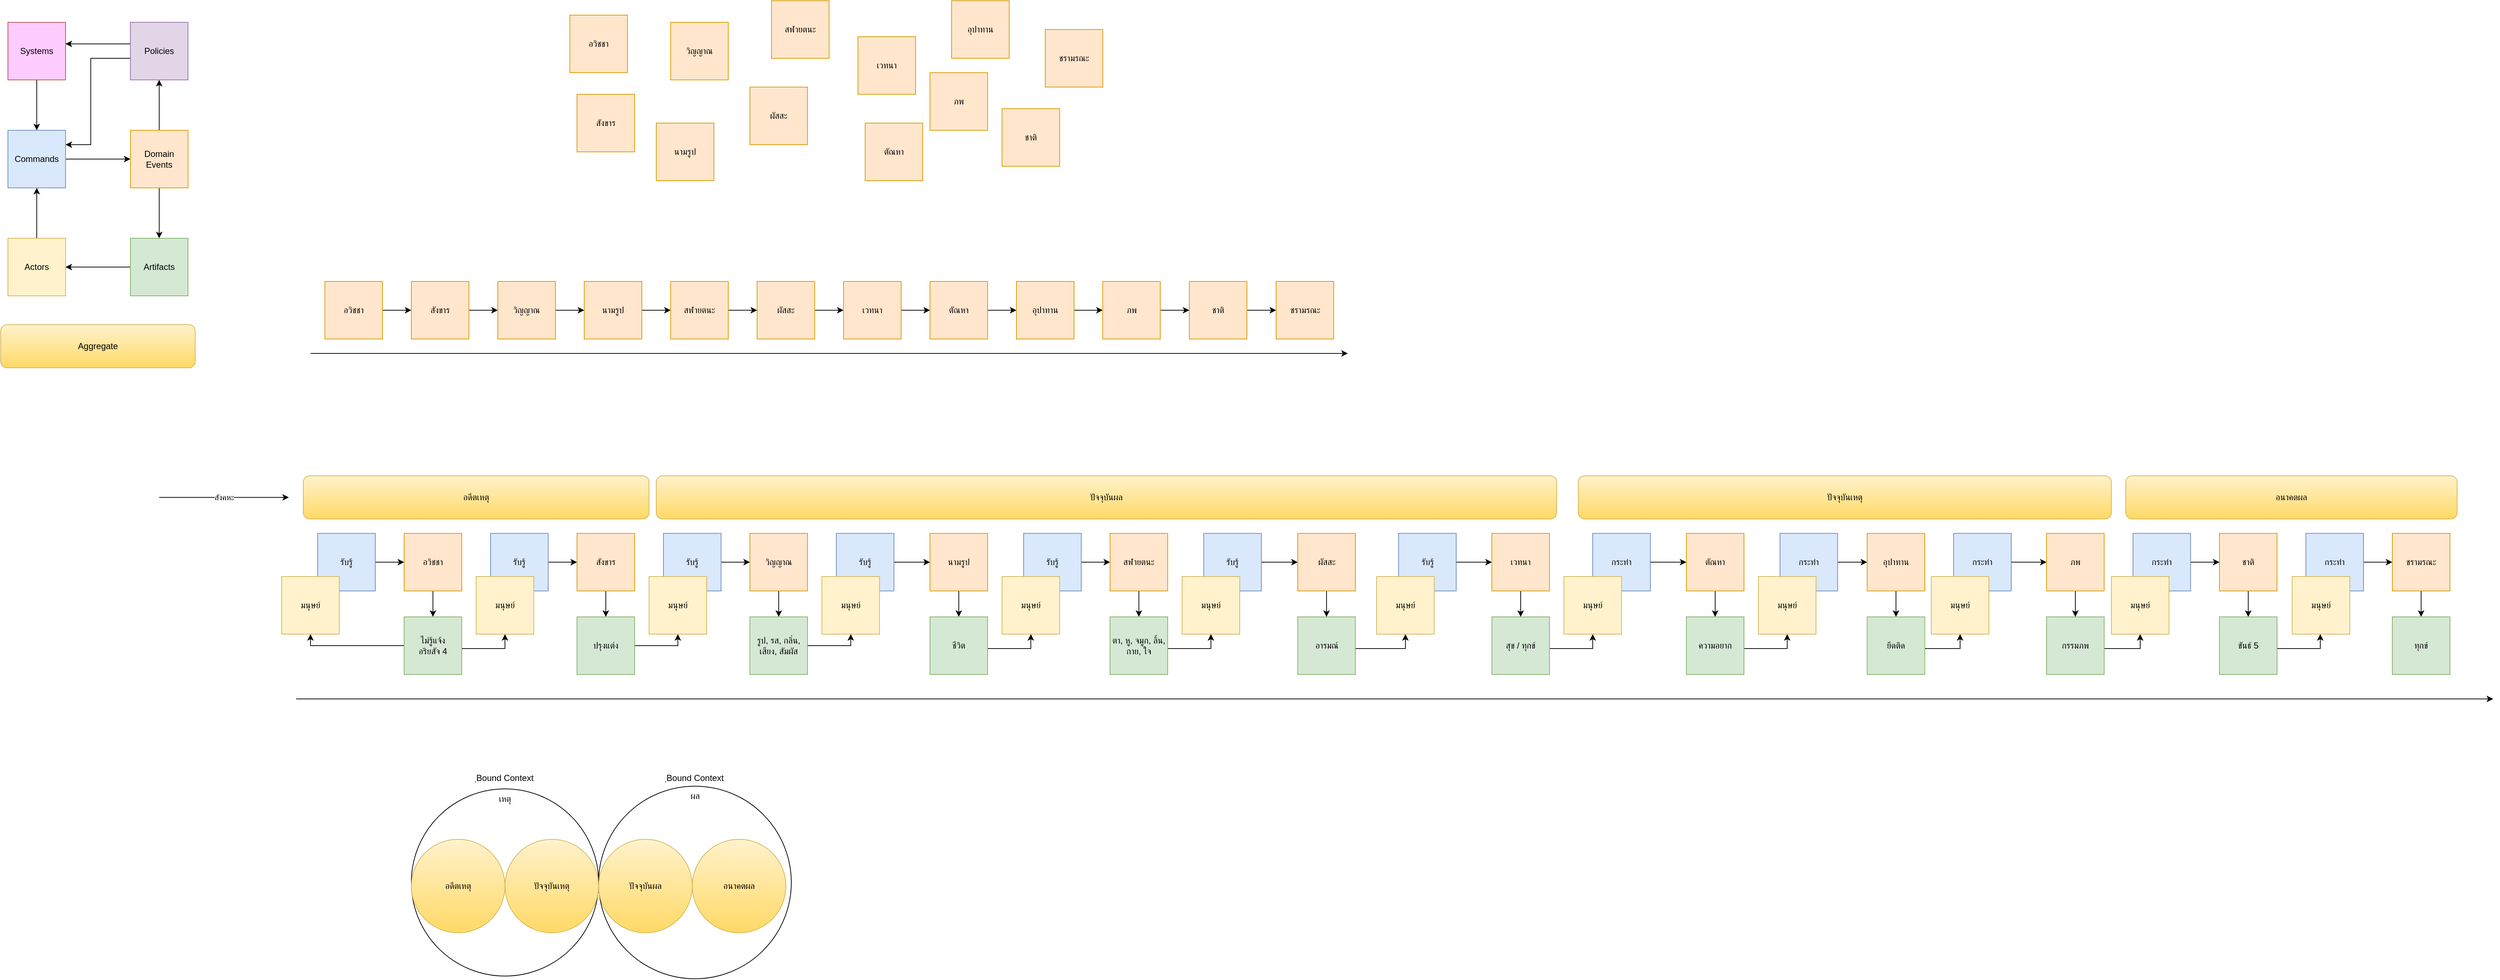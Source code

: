 <mxfile version="24.7.4">
  <diagram name="หน้า-1" id="Qw0tFIXeSHWyljzNwAIm">
    <mxGraphModel dx="2387" dy="2054" grid="1" gridSize="10" guides="1" tooltips="1" connect="1" arrows="1" fold="1" page="1" pageScale="1" pageWidth="827" pageHeight="1169" math="0" shadow="0">
      <root>
        <mxCell id="0" />
        <mxCell id="1" parent="0" />
        <mxCell id="zm-q0sMNVzzizTku4tt9-91" value="" style="edgeStyle=orthogonalEdgeStyle;rounded=0;orthogonalLoop=1;jettySize=auto;html=1;" parent="1" source="zm-q0sMNVzzizTku4tt9-1" target="zm-q0sMNVzzizTku4tt9-2" edge="1">
          <mxGeometry relative="1" as="geometry" />
        </mxCell>
        <mxCell id="zm-q0sMNVzzizTku4tt9-1" value="อวิชชา" style="whiteSpace=wrap;html=1;aspect=fixed;fillColor=#ffe6cc;strokeColor=#d79b00;" parent="1" vertex="1">
          <mxGeometry x="-330" y="-760" width="80" height="80" as="geometry" />
        </mxCell>
        <mxCell id="zm-q0sMNVzzizTku4tt9-92" value="" style="edgeStyle=orthogonalEdgeStyle;rounded=0;orthogonalLoop=1;jettySize=auto;html=1;" parent="1" source="zm-q0sMNVzzizTku4tt9-2" target="zm-q0sMNVzzizTku4tt9-3" edge="1">
          <mxGeometry relative="1" as="geometry" />
        </mxCell>
        <mxCell id="zm-q0sMNVzzizTku4tt9-2" value="สังขาร" style="whiteSpace=wrap;html=1;aspect=fixed;fillColor=#ffe6cc;strokeColor=#d79b00;" parent="1" vertex="1">
          <mxGeometry x="-210" y="-760" width="80" height="80" as="geometry" />
        </mxCell>
        <mxCell id="zm-q0sMNVzzizTku4tt9-93" value="" style="edgeStyle=orthogonalEdgeStyle;rounded=0;orthogonalLoop=1;jettySize=auto;html=1;" parent="1" source="zm-q0sMNVzzizTku4tt9-3" target="zm-q0sMNVzzizTku4tt9-4" edge="1">
          <mxGeometry relative="1" as="geometry" />
        </mxCell>
        <mxCell id="zm-q0sMNVzzizTku4tt9-3" value="วิญญาณ" style="whiteSpace=wrap;html=1;aspect=fixed;fillColor=#ffe6cc;strokeColor=#d79b00;" parent="1" vertex="1">
          <mxGeometry x="-90" y="-760" width="80" height="80" as="geometry" />
        </mxCell>
        <mxCell id="zm-q0sMNVzzizTku4tt9-94" value="" style="edgeStyle=orthogonalEdgeStyle;rounded=0;orthogonalLoop=1;jettySize=auto;html=1;" parent="1" source="zm-q0sMNVzzizTku4tt9-4" target="zm-q0sMNVzzizTku4tt9-5" edge="1">
          <mxGeometry relative="1" as="geometry" />
        </mxCell>
        <mxCell id="zm-q0sMNVzzizTku4tt9-4" value="นามรูป" style="whiteSpace=wrap;html=1;aspect=fixed;fillColor=#ffe6cc;strokeColor=#d79b00;" parent="1" vertex="1">
          <mxGeometry x="30" y="-760" width="80" height="80" as="geometry" />
        </mxCell>
        <mxCell id="zm-q0sMNVzzizTku4tt9-95" value="" style="edgeStyle=orthogonalEdgeStyle;rounded=0;orthogonalLoop=1;jettySize=auto;html=1;" parent="1" source="zm-q0sMNVzzizTku4tt9-5" target="zm-q0sMNVzzizTku4tt9-6" edge="1">
          <mxGeometry relative="1" as="geometry" />
        </mxCell>
        <mxCell id="zm-q0sMNVzzizTku4tt9-5" value="สฬายตนะ" style="whiteSpace=wrap;html=1;aspect=fixed;fillColor=#ffe6cc;strokeColor=#d79b00;" parent="1" vertex="1">
          <mxGeometry x="150" y="-760" width="80" height="80" as="geometry" />
        </mxCell>
        <mxCell id="zm-q0sMNVzzizTku4tt9-96" value="" style="edgeStyle=orthogonalEdgeStyle;rounded=0;orthogonalLoop=1;jettySize=auto;html=1;" parent="1" source="zm-q0sMNVzzizTku4tt9-6" target="zm-q0sMNVzzizTku4tt9-7" edge="1">
          <mxGeometry relative="1" as="geometry" />
        </mxCell>
        <mxCell id="zm-q0sMNVzzizTku4tt9-6" value="ผัสสะ" style="whiteSpace=wrap;html=1;aspect=fixed;fillColor=#ffe6cc;strokeColor=#d79b00;" parent="1" vertex="1">
          <mxGeometry x="270" y="-760" width="80" height="80" as="geometry" />
        </mxCell>
        <mxCell id="zm-q0sMNVzzizTku4tt9-97" value="" style="edgeStyle=orthogonalEdgeStyle;rounded=0;orthogonalLoop=1;jettySize=auto;html=1;" parent="1" source="zm-q0sMNVzzizTku4tt9-7" target="zm-q0sMNVzzizTku4tt9-8" edge="1">
          <mxGeometry relative="1" as="geometry" />
        </mxCell>
        <mxCell id="zm-q0sMNVzzizTku4tt9-7" value="เวทนา" style="whiteSpace=wrap;html=1;aspect=fixed;fillColor=#ffe6cc;strokeColor=#d79b00;" parent="1" vertex="1">
          <mxGeometry x="390" y="-760" width="80" height="80" as="geometry" />
        </mxCell>
        <mxCell id="zm-q0sMNVzzizTku4tt9-98" value="" style="edgeStyle=orthogonalEdgeStyle;rounded=0;orthogonalLoop=1;jettySize=auto;html=1;" parent="1" source="zm-q0sMNVzzizTku4tt9-8" target="zm-q0sMNVzzizTku4tt9-9" edge="1">
          <mxGeometry relative="1" as="geometry" />
        </mxCell>
        <mxCell id="zm-q0sMNVzzizTku4tt9-8" value="ตัณหา" style="whiteSpace=wrap;html=1;aspect=fixed;fillColor=#ffe6cc;strokeColor=#d79b00;" parent="1" vertex="1">
          <mxGeometry x="510" y="-760" width="80" height="80" as="geometry" />
        </mxCell>
        <mxCell id="zm-q0sMNVzzizTku4tt9-99" value="" style="edgeStyle=orthogonalEdgeStyle;rounded=0;orthogonalLoop=1;jettySize=auto;html=1;" parent="1" source="zm-q0sMNVzzizTku4tt9-9" target="zm-q0sMNVzzizTku4tt9-10" edge="1">
          <mxGeometry relative="1" as="geometry" />
        </mxCell>
        <mxCell id="zm-q0sMNVzzizTku4tt9-9" value="อุปาทาน" style="whiteSpace=wrap;html=1;aspect=fixed;fillColor=#ffe6cc;strokeColor=#d79b00;" parent="1" vertex="1">
          <mxGeometry x="630" y="-760" width="80" height="80" as="geometry" />
        </mxCell>
        <mxCell id="zm-q0sMNVzzizTku4tt9-100" value="" style="edgeStyle=orthogonalEdgeStyle;rounded=0;orthogonalLoop=1;jettySize=auto;html=1;" parent="1" source="zm-q0sMNVzzizTku4tt9-10" target="zm-q0sMNVzzizTku4tt9-11" edge="1">
          <mxGeometry relative="1" as="geometry" />
        </mxCell>
        <mxCell id="zm-q0sMNVzzizTku4tt9-10" value="ภพ" style="whiteSpace=wrap;html=1;aspect=fixed;fillColor=#ffe6cc;strokeColor=#d79b00;" parent="1" vertex="1">
          <mxGeometry x="749.75" y="-760" width="80" height="80" as="geometry" />
        </mxCell>
        <mxCell id="zm-q0sMNVzzizTku4tt9-101" value="" style="edgeStyle=orthogonalEdgeStyle;rounded=0;orthogonalLoop=1;jettySize=auto;html=1;" parent="1" source="zm-q0sMNVzzizTku4tt9-11" target="zm-q0sMNVzzizTku4tt9-12" edge="1">
          <mxGeometry relative="1" as="geometry" />
        </mxCell>
        <mxCell id="zm-q0sMNVzzizTku4tt9-11" value="ชาติ" style="whiteSpace=wrap;html=1;aspect=fixed;fillColor=#ffe6cc;strokeColor=#d79b00;" parent="1" vertex="1">
          <mxGeometry x="870" y="-760" width="80" height="80" as="geometry" />
        </mxCell>
        <mxCell id="zm-q0sMNVzzizTku4tt9-12" value="ชรามรณะ" style="whiteSpace=wrap;html=1;aspect=fixed;fillColor=#ffe6cc;strokeColor=#d79b00;" parent="1" vertex="1">
          <mxGeometry x="990.5" y="-760" width="80" height="80" as="geometry" />
        </mxCell>
        <mxCell id="zm-q0sMNVzzizTku4tt9-14" value="" style="endArrow=classic;html=1;rounded=0;" parent="1" edge="1">
          <mxGeometry width="50" height="50" relative="1" as="geometry">
            <mxPoint x="-350" y="-660" as="sourcePoint" />
            <mxPoint x="1090" y="-660" as="targetPoint" />
          </mxGeometry>
        </mxCell>
        <mxCell id="zm-q0sMNVzzizTku4tt9-136" value="" style="edgeStyle=orthogonalEdgeStyle;rounded=0;orthogonalLoop=1;jettySize=auto;html=1;" parent="1" source="zm-q0sMNVzzizTku4tt9-15" target="zm-q0sMNVzzizTku4tt9-30" edge="1">
          <mxGeometry relative="1" as="geometry" />
        </mxCell>
        <mxCell id="zm-q0sMNVzzizTku4tt9-15" value="รับรู้" style="whiteSpace=wrap;html=1;aspect=fixed;fillColor=#dae8fc;strokeColor=#6c8ebf;" parent="1" vertex="1">
          <mxGeometry x="-340" y="-410" width="80" height="80" as="geometry" />
        </mxCell>
        <mxCell id="zm-q0sMNVzzizTku4tt9-18" value="มนุษย์" style="whiteSpace=wrap;html=1;aspect=fixed;fillColor=#fff2cc;strokeColor=#d6b656;" parent="1" vertex="1">
          <mxGeometry x="-390" y="-350" width="80" height="80" as="geometry" />
        </mxCell>
        <mxCell id="zm-q0sMNVzzizTku4tt9-114" style="edgeStyle=orthogonalEdgeStyle;rounded=0;orthogonalLoop=1;jettySize=auto;html=1;" parent="1" source="zm-q0sMNVzzizTku4tt9-21" target="zm-q0sMNVzzizTku4tt9-22" edge="1">
          <mxGeometry relative="1" as="geometry">
            <Array as="points">
              <mxPoint x="-730" y="-860" />
              <mxPoint x="-730" y="-860" />
            </Array>
          </mxGeometry>
        </mxCell>
        <mxCell id="zm-q0sMNVzzizTku4tt9-21" value="Actors" style="whiteSpace=wrap;html=1;aspect=fixed;fillColor=#fff2cc;strokeColor=#d6b656;" parent="1" vertex="1">
          <mxGeometry x="-770" y="-820" width="80" height="80" as="geometry" />
        </mxCell>
        <mxCell id="zm-q0sMNVzzizTku4tt9-115" value="" style="edgeStyle=orthogonalEdgeStyle;rounded=0;orthogonalLoop=1;jettySize=auto;html=1;" parent="1" source="zm-q0sMNVzzizTku4tt9-22" target="zm-q0sMNVzzizTku4tt9-23" edge="1">
          <mxGeometry relative="1" as="geometry" />
        </mxCell>
        <mxCell id="zm-q0sMNVzzizTku4tt9-22" value="Commands" style="whiteSpace=wrap;html=1;aspect=fixed;fillColor=#dae8fc;strokeColor=#6c8ebf;" parent="1" vertex="1">
          <mxGeometry x="-770" y="-970" width="80" height="80" as="geometry" />
        </mxCell>
        <mxCell id="zm-q0sMNVzzizTku4tt9-116" value="" style="edgeStyle=orthogonalEdgeStyle;rounded=0;orthogonalLoop=1;jettySize=auto;html=1;" parent="1" source="zm-q0sMNVzzizTku4tt9-23" target="zm-q0sMNVzzizTku4tt9-24" edge="1">
          <mxGeometry relative="1" as="geometry" />
        </mxCell>
        <mxCell id="zm-q0sMNVzzizTku4tt9-118" value="" style="edgeStyle=orthogonalEdgeStyle;rounded=0;orthogonalLoop=1;jettySize=auto;html=1;" parent="1" source="zm-q0sMNVzzizTku4tt9-23" target="zm-q0sMNVzzizTku4tt9-27" edge="1">
          <mxGeometry relative="1" as="geometry" />
        </mxCell>
        <mxCell id="zm-q0sMNVzzizTku4tt9-23" value="Domain Events" style="whiteSpace=wrap;html=1;aspect=fixed;fillColor=#ffe6cc;strokeColor=#d79b00;" parent="1" vertex="1">
          <mxGeometry x="-600" y="-970" width="80" height="80" as="geometry" />
        </mxCell>
        <mxCell id="zm-q0sMNVzzizTku4tt9-117" value="" style="edgeStyle=orthogonalEdgeStyle;rounded=0;orthogonalLoop=1;jettySize=auto;html=1;" parent="1" source="zm-q0sMNVzzizTku4tt9-24" target="zm-q0sMNVzzizTku4tt9-21" edge="1">
          <mxGeometry relative="1" as="geometry" />
        </mxCell>
        <mxCell id="zm-q0sMNVzzizTku4tt9-24" value="Artifacts" style="whiteSpace=wrap;html=1;aspect=fixed;fillColor=#d5e8d4;strokeColor=#82b366;" parent="1" vertex="1">
          <mxGeometry x="-600" y="-820" width="80" height="80" as="geometry" />
        </mxCell>
        <mxCell id="zm-q0sMNVzzizTku4tt9-120" value="" style="edgeStyle=orthogonalEdgeStyle;rounded=0;orthogonalLoop=1;jettySize=auto;html=1;" parent="1" source="zm-q0sMNVzzizTku4tt9-25" target="zm-q0sMNVzzizTku4tt9-22" edge="1">
          <mxGeometry relative="1" as="geometry" />
        </mxCell>
        <mxCell id="zm-q0sMNVzzizTku4tt9-25" value="Systems" style="whiteSpace=wrap;html=1;aspect=fixed;fillColor=#FFCCFF;strokeColor=#b85450;" parent="1" vertex="1">
          <mxGeometry x="-770" y="-1120" width="80" height="80" as="geometry" />
        </mxCell>
        <mxCell id="zm-q0sMNVzzizTku4tt9-119" value="" style="edgeStyle=orthogonalEdgeStyle;rounded=0;orthogonalLoop=1;jettySize=auto;html=1;" parent="1" source="zm-q0sMNVzzizTku4tt9-27" target="zm-q0sMNVzzizTku4tt9-25" edge="1">
          <mxGeometry relative="1" as="geometry">
            <Array as="points">
              <mxPoint x="-650" y="-1090" />
              <mxPoint x="-650" y="-1090" />
            </Array>
          </mxGeometry>
        </mxCell>
        <mxCell id="zm-q0sMNVzzizTku4tt9-121" style="edgeStyle=orthogonalEdgeStyle;rounded=0;orthogonalLoop=1;jettySize=auto;html=1;" parent="1" source="zm-q0sMNVzzizTku4tt9-27" target="zm-q0sMNVzzizTku4tt9-22" edge="1">
          <mxGeometry relative="1" as="geometry">
            <Array as="points">
              <mxPoint x="-655" y="-1070" />
              <mxPoint x="-655" y="-950" />
            </Array>
          </mxGeometry>
        </mxCell>
        <mxCell id="zm-q0sMNVzzizTku4tt9-27" value="Policies" style="whiteSpace=wrap;html=1;aspect=fixed;fillColor=#e1d5e7;strokeColor=#9673a6;" parent="1" vertex="1">
          <mxGeometry x="-600" y="-1120" width="80" height="80" as="geometry" />
        </mxCell>
        <mxCell id="zm-q0sMNVzzizTku4tt9-88" style="edgeStyle=orthogonalEdgeStyle;rounded=0;orthogonalLoop=1;jettySize=auto;html=1;" parent="1" source="zm-q0sMNVzzizTku4tt9-38" target="zm-q0sMNVzzizTku4tt9-75" edge="1">
          <mxGeometry relative="1" as="geometry">
            <Array as="points">
              <mxPoint x="-110" y="-250" />
              <mxPoint x="-110" y="-250" />
            </Array>
          </mxGeometry>
        </mxCell>
        <mxCell id="zm-q0sMNVzzizTku4tt9-137" value="" style="edgeStyle=orthogonalEdgeStyle;rounded=0;orthogonalLoop=1;jettySize=auto;html=1;" parent="1" source="zm-q0sMNVzzizTku4tt9-30" target="zm-q0sMNVzzizTku4tt9-38" edge="1">
          <mxGeometry relative="1" as="geometry" />
        </mxCell>
        <mxCell id="zm-q0sMNVzzizTku4tt9-30" value="อวิชชา" style="whiteSpace=wrap;html=1;aspect=fixed;fillColor=#ffe6cc;strokeColor=#d79b00;" parent="1" vertex="1">
          <mxGeometry x="-220" y="-410" width="80" height="80" as="geometry" />
        </mxCell>
        <mxCell id="zm-q0sMNVzzizTku4tt9-160" value="" style="edgeStyle=orthogonalEdgeStyle;rounded=0;orthogonalLoop=1;jettySize=auto;html=1;" parent="1" source="zm-q0sMNVzzizTku4tt9-32" target="zm-q0sMNVzzizTku4tt9-34" edge="1">
          <mxGeometry relative="1" as="geometry" />
        </mxCell>
        <mxCell id="zm-q0sMNVzzizTku4tt9-32" value="รับรู้" style="whiteSpace=wrap;html=1;aspect=fixed;fillColor=#dae8fc;strokeColor=#6c8ebf;" parent="1" vertex="1">
          <mxGeometry x="-100" y="-410" width="80" height="80" as="geometry" />
        </mxCell>
        <mxCell id="zm-q0sMNVzzizTku4tt9-139" value="" style="edgeStyle=orthogonalEdgeStyle;rounded=0;orthogonalLoop=1;jettySize=auto;html=1;" parent="1" source="zm-q0sMNVzzizTku4tt9-34" target="zm-q0sMNVzzizTku4tt9-62" edge="1">
          <mxGeometry relative="1" as="geometry" />
        </mxCell>
        <mxCell id="zm-q0sMNVzzizTku4tt9-34" value="สังขาร" style="whiteSpace=wrap;html=1;aspect=fixed;fillColor=#ffe6cc;strokeColor=#d79b00;direction=south;" parent="1" vertex="1">
          <mxGeometry x="20" y="-410" width="80" height="80" as="geometry" />
        </mxCell>
        <mxCell id="zm-q0sMNVzzizTku4tt9-161" value="" style="edgeStyle=orthogonalEdgeStyle;rounded=0;orthogonalLoop=1;jettySize=auto;html=1;" parent="1" source="zm-q0sMNVzzizTku4tt9-35" target="zm-q0sMNVzzizTku4tt9-37" edge="1">
          <mxGeometry relative="1" as="geometry" />
        </mxCell>
        <mxCell id="zm-q0sMNVzzizTku4tt9-35" value="รับรู้" style="whiteSpace=wrap;html=1;aspect=fixed;fillColor=#dae8fc;strokeColor=#6c8ebf;" parent="1" vertex="1">
          <mxGeometry x="140" y="-410" width="80" height="80" as="geometry" />
        </mxCell>
        <mxCell id="zm-q0sMNVzzizTku4tt9-141" value="" style="edgeStyle=orthogonalEdgeStyle;rounded=0;orthogonalLoop=1;jettySize=auto;html=1;" parent="1" source="zm-q0sMNVzzizTku4tt9-37" target="zm-q0sMNVzzizTku4tt9-64" edge="1">
          <mxGeometry relative="1" as="geometry" />
        </mxCell>
        <mxCell id="zm-q0sMNVzzizTku4tt9-37" value="วิญญาณ" style="whiteSpace=wrap;html=1;aspect=fixed;fillColor=#ffe6cc;strokeColor=#d79b00;" parent="1" vertex="1">
          <mxGeometry x="260" y="-410" width="80" height="80" as="geometry" />
        </mxCell>
        <mxCell id="zm-q0sMNVzzizTku4tt9-171" style="edgeStyle=orthogonalEdgeStyle;rounded=0;orthogonalLoop=1;jettySize=auto;html=1;" parent="1" source="zm-q0sMNVzzizTku4tt9-38" target="zm-q0sMNVzzizTku4tt9-18" edge="1">
          <mxGeometry relative="1" as="geometry">
            <Array as="points">
              <mxPoint x="-350" y="-254" />
            </Array>
          </mxGeometry>
        </mxCell>
        <mxCell id="zm-q0sMNVzzizTku4tt9-38" value="ไม่รู้แจ้ง&lt;div&gt;อริยสัจ 4&lt;/div&gt;" style="whiteSpace=wrap;html=1;aspect=fixed;fillColor=#d5e8d4;strokeColor=#82b366;" parent="1" vertex="1">
          <mxGeometry x="-220" y="-294" width="80" height="80" as="geometry" />
        </mxCell>
        <mxCell id="zm-q0sMNVzzizTku4tt9-162" value="" style="edgeStyle=orthogonalEdgeStyle;rounded=0;orthogonalLoop=1;jettySize=auto;html=1;" parent="1" source="zm-q0sMNVzzizTku4tt9-39" target="zm-q0sMNVzzizTku4tt9-40" edge="1">
          <mxGeometry relative="1" as="geometry" />
        </mxCell>
        <mxCell id="zm-q0sMNVzzizTku4tt9-39" value="รับรู้" style="whiteSpace=wrap;html=1;aspect=fixed;fillColor=#dae8fc;strokeColor=#6c8ebf;" parent="1" vertex="1">
          <mxGeometry x="380" y="-410" width="80" height="80" as="geometry" />
        </mxCell>
        <mxCell id="zm-q0sMNVzzizTku4tt9-143" value="" style="edgeStyle=orthogonalEdgeStyle;rounded=0;orthogonalLoop=1;jettySize=auto;html=1;" parent="1" source="zm-q0sMNVzzizTku4tt9-40" target="zm-q0sMNVzzizTku4tt9-67" edge="1">
          <mxGeometry relative="1" as="geometry" />
        </mxCell>
        <mxCell id="zm-q0sMNVzzizTku4tt9-40" value="นามรูป" style="whiteSpace=wrap;html=1;aspect=fixed;fillColor=#ffe6cc;strokeColor=#d79b00;" parent="1" vertex="1">
          <mxGeometry x="510" y="-410" width="80" height="80" as="geometry" />
        </mxCell>
        <mxCell id="zm-q0sMNVzzizTku4tt9-163" value="" style="edgeStyle=orthogonalEdgeStyle;rounded=0;orthogonalLoop=1;jettySize=auto;html=1;" parent="1" source="zm-q0sMNVzzizTku4tt9-41" target="zm-q0sMNVzzizTku4tt9-42" edge="1">
          <mxGeometry relative="1" as="geometry" />
        </mxCell>
        <mxCell id="zm-q0sMNVzzizTku4tt9-41" value="รับรู้" style="whiteSpace=wrap;html=1;aspect=fixed;fillColor=#dae8fc;strokeColor=#6c8ebf;" parent="1" vertex="1">
          <mxGeometry x="640" y="-410" width="80" height="80" as="geometry" />
        </mxCell>
        <mxCell id="zm-q0sMNVzzizTku4tt9-145" value="" style="edgeStyle=orthogonalEdgeStyle;rounded=0;orthogonalLoop=1;jettySize=auto;html=1;" parent="1" source="zm-q0sMNVzzizTku4tt9-42" target="zm-q0sMNVzzizTku4tt9-68" edge="1">
          <mxGeometry relative="1" as="geometry" />
        </mxCell>
        <mxCell id="zm-q0sMNVzzizTku4tt9-42" value="สฬายตนะ" style="whiteSpace=wrap;html=1;aspect=fixed;fillColor=#ffe6cc;strokeColor=#d79b00;" parent="1" vertex="1">
          <mxGeometry x="760" y="-410" width="80" height="80" as="geometry" />
        </mxCell>
        <mxCell id="zm-q0sMNVzzizTku4tt9-164" value="" style="edgeStyle=orthogonalEdgeStyle;rounded=0;orthogonalLoop=1;jettySize=auto;html=1;" parent="1" source="zm-q0sMNVzzizTku4tt9-44" target="zm-q0sMNVzzizTku4tt9-45" edge="1">
          <mxGeometry relative="1" as="geometry" />
        </mxCell>
        <mxCell id="zm-q0sMNVzzizTku4tt9-44" value="รับรู้" style="whiteSpace=wrap;html=1;aspect=fixed;fillColor=#dae8fc;strokeColor=#6c8ebf;" parent="1" vertex="1">
          <mxGeometry x="890" y="-410" width="80" height="80" as="geometry" />
        </mxCell>
        <mxCell id="zm-q0sMNVzzizTku4tt9-147" value="" style="edgeStyle=orthogonalEdgeStyle;rounded=0;orthogonalLoop=1;jettySize=auto;html=1;" parent="1" source="zm-q0sMNVzzizTku4tt9-45" target="zm-q0sMNVzzizTku4tt9-69" edge="1">
          <mxGeometry relative="1" as="geometry" />
        </mxCell>
        <mxCell id="zm-q0sMNVzzizTku4tt9-45" value="ผัสสะ" style="whiteSpace=wrap;html=1;aspect=fixed;fillColor=#ffe6cc;strokeColor=#d79b00;" parent="1" vertex="1">
          <mxGeometry x="1020.5" y="-410" width="80" height="80" as="geometry" />
        </mxCell>
        <mxCell id="zm-q0sMNVzzizTku4tt9-165" value="" style="edgeStyle=orthogonalEdgeStyle;rounded=0;orthogonalLoop=1;jettySize=auto;html=1;" parent="1" source="zm-q0sMNVzzizTku4tt9-46" target="zm-q0sMNVzzizTku4tt9-47" edge="1">
          <mxGeometry relative="1" as="geometry" />
        </mxCell>
        <mxCell id="zm-q0sMNVzzizTku4tt9-46" value="รับรู้" style="whiteSpace=wrap;html=1;aspect=fixed;fillColor=#dae8fc;strokeColor=#6c8ebf;" parent="1" vertex="1">
          <mxGeometry x="1160.5" y="-410" width="80" height="80" as="geometry" />
        </mxCell>
        <mxCell id="zm-q0sMNVzzizTku4tt9-149" value="" style="edgeStyle=orthogonalEdgeStyle;rounded=0;orthogonalLoop=1;jettySize=auto;html=1;" parent="1" source="zm-q0sMNVzzizTku4tt9-47" target="zm-q0sMNVzzizTku4tt9-63" edge="1">
          <mxGeometry relative="1" as="geometry" />
        </mxCell>
        <mxCell id="zm-q0sMNVzzizTku4tt9-47" value="เวทนา" style="whiteSpace=wrap;html=1;aspect=fixed;fillColor=#ffe6cc;strokeColor=#d79b00;" parent="1" vertex="1">
          <mxGeometry x="1290" y="-410" width="80" height="80" as="geometry" />
        </mxCell>
        <mxCell id="zm-q0sMNVzzizTku4tt9-166" value="" style="edgeStyle=orthogonalEdgeStyle;rounded=0;orthogonalLoop=1;jettySize=auto;html=1;" parent="1" source="zm-q0sMNVzzizTku4tt9-48" target="zm-q0sMNVzzizTku4tt9-49" edge="1">
          <mxGeometry relative="1" as="geometry" />
        </mxCell>
        <mxCell id="zm-q0sMNVzzizTku4tt9-48" value="กระทำ" style="whiteSpace=wrap;html=1;aspect=fixed;fillColor=#dae8fc;strokeColor=#6c8ebf;" parent="1" vertex="1">
          <mxGeometry x="1430" y="-410" width="80" height="80" as="geometry" />
        </mxCell>
        <mxCell id="zm-q0sMNVzzizTku4tt9-151" value="" style="edgeStyle=orthogonalEdgeStyle;rounded=0;orthogonalLoop=1;jettySize=auto;html=1;" parent="1" source="zm-q0sMNVzzizTku4tt9-49" target="zm-q0sMNVzzizTku4tt9-70" edge="1">
          <mxGeometry relative="1" as="geometry" />
        </mxCell>
        <mxCell id="zm-q0sMNVzzizTku4tt9-49" value="ตัณหา" style="whiteSpace=wrap;html=1;aspect=fixed;fillColor=#ffe6cc;strokeColor=#d79b00;" parent="1" vertex="1">
          <mxGeometry x="1560" y="-410" width="80" height="80" as="geometry" />
        </mxCell>
        <mxCell id="zm-q0sMNVzzizTku4tt9-167" value="" style="edgeStyle=orthogonalEdgeStyle;rounded=0;orthogonalLoop=1;jettySize=auto;html=1;" parent="1" source="zm-q0sMNVzzizTku4tt9-50" target="zm-q0sMNVzzizTku4tt9-51" edge="1">
          <mxGeometry relative="1" as="geometry" />
        </mxCell>
        <mxCell id="zm-q0sMNVzzizTku4tt9-50" value="กระทำ" style="whiteSpace=wrap;html=1;aspect=fixed;fillColor=#dae8fc;strokeColor=#6c8ebf;" parent="1" vertex="1">
          <mxGeometry x="1690" y="-410" width="80" height="80" as="geometry" />
        </mxCell>
        <mxCell id="zm-q0sMNVzzizTku4tt9-153" value="" style="edgeStyle=orthogonalEdgeStyle;rounded=0;orthogonalLoop=1;jettySize=auto;html=1;" parent="1" source="zm-q0sMNVzzizTku4tt9-51" target="zm-q0sMNVzzizTku4tt9-71" edge="1">
          <mxGeometry relative="1" as="geometry" />
        </mxCell>
        <mxCell id="zm-q0sMNVzzizTku4tt9-51" value="อุปาทาน" style="whiteSpace=wrap;html=1;aspect=fixed;fillColor=#ffe6cc;strokeColor=#d79b00;" parent="1" vertex="1">
          <mxGeometry x="1811" y="-410" width="80" height="80" as="geometry" />
        </mxCell>
        <mxCell id="zm-q0sMNVzzizTku4tt9-168" value="" style="edgeStyle=orthogonalEdgeStyle;rounded=0;orthogonalLoop=1;jettySize=auto;html=1;" parent="1" source="zm-q0sMNVzzizTku4tt9-52" target="zm-q0sMNVzzizTku4tt9-53" edge="1">
          <mxGeometry relative="1" as="geometry" />
        </mxCell>
        <mxCell id="zm-q0sMNVzzizTku4tt9-52" value="กระทำ" style="whiteSpace=wrap;html=1;aspect=fixed;fillColor=#dae8fc;strokeColor=#6c8ebf;" parent="1" vertex="1">
          <mxGeometry x="1931" y="-410" width="80" height="80" as="geometry" />
        </mxCell>
        <mxCell id="zm-q0sMNVzzizTku4tt9-155" value="" style="edgeStyle=orthogonalEdgeStyle;rounded=0;orthogonalLoop=1;jettySize=auto;html=1;" parent="1" source="zm-q0sMNVzzizTku4tt9-53" target="zm-q0sMNVzzizTku4tt9-72" edge="1">
          <mxGeometry relative="1" as="geometry" />
        </mxCell>
        <mxCell id="zm-q0sMNVzzizTku4tt9-53" value="ภพ" style="whiteSpace=wrap;html=1;aspect=fixed;fillColor=#ffe6cc;strokeColor=#d79b00;" parent="1" vertex="1">
          <mxGeometry x="2060" y="-410" width="80" height="80" as="geometry" />
        </mxCell>
        <mxCell id="zm-q0sMNVzzizTku4tt9-157" value="" style="edgeStyle=orthogonalEdgeStyle;rounded=0;orthogonalLoop=1;jettySize=auto;html=1;" parent="1" source="zm-q0sMNVzzizTku4tt9-54" target="zm-q0sMNVzzizTku4tt9-73" edge="1">
          <mxGeometry relative="1" as="geometry" />
        </mxCell>
        <mxCell id="zm-q0sMNVzzizTku4tt9-54" value="ชาติ" style="whiteSpace=wrap;html=1;aspect=fixed;fillColor=#ffe6cc;strokeColor=#d79b00;" parent="1" vertex="1">
          <mxGeometry x="2300" y="-410" width="80" height="80" as="geometry" />
        </mxCell>
        <mxCell id="zm-q0sMNVzzizTku4tt9-159" value="" style="edgeStyle=orthogonalEdgeStyle;rounded=0;orthogonalLoop=1;jettySize=auto;html=1;" parent="1" source="zm-q0sMNVzzizTku4tt9-55" target="zm-q0sMNVzzizTku4tt9-74" edge="1">
          <mxGeometry relative="1" as="geometry" />
        </mxCell>
        <mxCell id="zm-q0sMNVzzizTku4tt9-55" value="ชรามรณะ" style="whiteSpace=wrap;html=1;aspect=fixed;fillColor=#ffe6cc;strokeColor=#d79b00;" parent="1" vertex="1">
          <mxGeometry x="2540" y="-410" width="80" height="80" as="geometry" />
        </mxCell>
        <mxCell id="zm-q0sMNVzzizTku4tt9-169" value="" style="edgeStyle=orthogonalEdgeStyle;rounded=0;orthogonalLoop=1;jettySize=auto;html=1;" parent="1" source="zm-q0sMNVzzizTku4tt9-56" target="zm-q0sMNVzzizTku4tt9-54" edge="1">
          <mxGeometry relative="1" as="geometry" />
        </mxCell>
        <mxCell id="zm-q0sMNVzzizTku4tt9-56" value="กระทำ" style="whiteSpace=wrap;html=1;aspect=fixed;fillColor=#dae8fc;strokeColor=#6c8ebf;" parent="1" vertex="1">
          <mxGeometry x="2180" y="-410" width="80" height="80" as="geometry" />
        </mxCell>
        <mxCell id="zm-q0sMNVzzizTku4tt9-170" value="" style="edgeStyle=orthogonalEdgeStyle;rounded=0;orthogonalLoop=1;jettySize=auto;html=1;" parent="1" source="zm-q0sMNVzzizTku4tt9-57" target="zm-q0sMNVzzizTku4tt9-55" edge="1">
          <mxGeometry relative="1" as="geometry" />
        </mxCell>
        <mxCell id="zm-q0sMNVzzizTku4tt9-57" value="กระทำ" style="whiteSpace=wrap;html=1;aspect=fixed;fillColor=#dae8fc;strokeColor=#6c8ebf;" parent="1" vertex="1">
          <mxGeometry x="2420" y="-410" width="80" height="80" as="geometry" />
        </mxCell>
        <mxCell id="zm-q0sMNVzzizTku4tt9-122" value="" style="edgeStyle=orthogonalEdgeStyle;rounded=0;orthogonalLoop=1;jettySize=auto;html=1;" parent="1" source="zm-q0sMNVzzizTku4tt9-62" target="zm-q0sMNVzzizTku4tt9-76" edge="1">
          <mxGeometry relative="1" as="geometry">
            <Array as="points">
              <mxPoint x="160" y="-254" />
            </Array>
          </mxGeometry>
        </mxCell>
        <mxCell id="zm-q0sMNVzzizTku4tt9-62" value="ปรุงแต่ง" style="whiteSpace=wrap;html=1;aspect=fixed;fillColor=#d5e8d4;strokeColor=#82b366;" parent="1" vertex="1">
          <mxGeometry x="20" y="-294" width="80" height="80" as="geometry" />
        </mxCell>
        <mxCell id="zm-q0sMNVzzizTku4tt9-127" value="" style="edgeStyle=orthogonalEdgeStyle;rounded=0;orthogonalLoop=1;jettySize=auto;html=1;" parent="1" source="zm-q0sMNVzzizTku4tt9-63" target="zm-q0sMNVzzizTku4tt9-81" edge="1">
          <mxGeometry relative="1" as="geometry">
            <Array as="points">
              <mxPoint x="1430" y="-250" />
            </Array>
          </mxGeometry>
        </mxCell>
        <mxCell id="zm-q0sMNVzzizTku4tt9-63" value="สุข / ทุกข์" style="whiteSpace=wrap;html=1;aspect=fixed;fillColor=#d5e8d4;strokeColor=#82b366;" parent="1" vertex="1">
          <mxGeometry x="1290" y="-294" width="80" height="80" as="geometry" />
        </mxCell>
        <mxCell id="zm-q0sMNVzzizTku4tt9-123" value="" style="edgeStyle=orthogonalEdgeStyle;rounded=0;orthogonalLoop=1;jettySize=auto;html=1;" parent="1" source="zm-q0sMNVzzizTku4tt9-64" target="zm-q0sMNVzzizTku4tt9-77" edge="1">
          <mxGeometry relative="1" as="geometry">
            <Array as="points">
              <mxPoint x="400" y="-254" />
            </Array>
          </mxGeometry>
        </mxCell>
        <mxCell id="zm-q0sMNVzzizTku4tt9-64" value="รูป, รส, กลิ่น, เสียง, สัมผัส" style="whiteSpace=wrap;html=1;aspect=fixed;fillColor=#d5e8d4;strokeColor=#82b366;" parent="1" vertex="1">
          <mxGeometry x="260" y="-294" width="80" height="80" as="geometry" />
        </mxCell>
        <mxCell id="zm-q0sMNVzzizTku4tt9-124" value="" style="edgeStyle=orthogonalEdgeStyle;rounded=0;orthogonalLoop=1;jettySize=auto;html=1;" parent="1" source="zm-q0sMNVzzizTku4tt9-67" target="zm-q0sMNVzzizTku4tt9-78" edge="1">
          <mxGeometry relative="1" as="geometry">
            <Array as="points">
              <mxPoint x="650" y="-250" />
            </Array>
          </mxGeometry>
        </mxCell>
        <mxCell id="zm-q0sMNVzzizTku4tt9-67" value="ชีวิต" style="whiteSpace=wrap;html=1;aspect=fixed;fillColor=#d5e8d4;strokeColor=#82b366;" parent="1" vertex="1">
          <mxGeometry x="510" y="-294" width="80" height="80" as="geometry" />
        </mxCell>
        <mxCell id="zm-q0sMNVzzizTku4tt9-125" value="" style="edgeStyle=orthogonalEdgeStyle;rounded=0;orthogonalLoop=1;jettySize=auto;html=1;" parent="1" source="zm-q0sMNVzzizTku4tt9-68" target="zm-q0sMNVzzizTku4tt9-79" edge="1">
          <mxGeometry relative="1" as="geometry">
            <Array as="points">
              <mxPoint x="900" y="-250" />
            </Array>
          </mxGeometry>
        </mxCell>
        <mxCell id="zm-q0sMNVzzizTku4tt9-68" value="ตา, หู, จมูก, ลิ้น, กาย, ใจ" style="whiteSpace=wrap;html=1;aspect=fixed;fillColor=#d5e8d4;strokeColor=#82b366;" parent="1" vertex="1">
          <mxGeometry x="760" y="-294" width="80" height="80" as="geometry" />
        </mxCell>
        <mxCell id="zm-q0sMNVzzizTku4tt9-126" value="" style="edgeStyle=orthogonalEdgeStyle;rounded=0;orthogonalLoop=1;jettySize=auto;html=1;" parent="1" source="zm-q0sMNVzzizTku4tt9-69" target="zm-q0sMNVzzizTku4tt9-80" edge="1">
          <mxGeometry relative="1" as="geometry">
            <Array as="points">
              <mxPoint x="1170" y="-250" />
            </Array>
          </mxGeometry>
        </mxCell>
        <mxCell id="zm-q0sMNVzzizTku4tt9-69" value="อารมณ์" style="whiteSpace=wrap;html=1;aspect=fixed;fillColor=#d5e8d4;strokeColor=#82b366;" parent="1" vertex="1">
          <mxGeometry x="1020.5" y="-294" width="80" height="80" as="geometry" />
        </mxCell>
        <mxCell id="zm-q0sMNVzzizTku4tt9-128" value="" style="edgeStyle=orthogonalEdgeStyle;rounded=0;orthogonalLoop=1;jettySize=auto;html=1;" parent="1" source="zm-q0sMNVzzizTku4tt9-70" target="zm-q0sMNVzzizTku4tt9-82" edge="1">
          <mxGeometry relative="1" as="geometry">
            <Array as="points">
              <mxPoint x="1700" y="-250" />
            </Array>
          </mxGeometry>
        </mxCell>
        <mxCell id="zm-q0sMNVzzizTku4tt9-70" value="ความอยาก" style="whiteSpace=wrap;html=1;aspect=fixed;fillColor=#d5e8d4;strokeColor=#82b366;" parent="1" vertex="1">
          <mxGeometry x="1560" y="-294" width="80" height="80" as="geometry" />
        </mxCell>
        <mxCell id="zm-q0sMNVzzizTku4tt9-129" value="" style="edgeStyle=orthogonalEdgeStyle;rounded=0;orthogonalLoop=1;jettySize=auto;html=1;" parent="1" source="zm-q0sMNVzzizTku4tt9-71" target="zm-q0sMNVzzizTku4tt9-83" edge="1">
          <mxGeometry relative="1" as="geometry">
            <Array as="points">
              <mxPoint x="1940" y="-250" />
            </Array>
          </mxGeometry>
        </mxCell>
        <mxCell id="zm-q0sMNVzzizTku4tt9-71" value="ยึดติด" style="whiteSpace=wrap;html=1;aspect=fixed;fillColor=#d5e8d4;strokeColor=#82b366;" parent="1" vertex="1">
          <mxGeometry x="1811" y="-294" width="80" height="80" as="geometry" />
        </mxCell>
        <mxCell id="zm-q0sMNVzzizTku4tt9-130" value="" style="edgeStyle=orthogonalEdgeStyle;rounded=0;orthogonalLoop=1;jettySize=auto;html=1;" parent="1" source="zm-q0sMNVzzizTku4tt9-72" target="zm-q0sMNVzzizTku4tt9-84" edge="1">
          <mxGeometry relative="1" as="geometry">
            <Array as="points">
              <mxPoint x="2190" y="-250" />
            </Array>
          </mxGeometry>
        </mxCell>
        <mxCell id="zm-q0sMNVzzizTku4tt9-72" value="กรรมภพ" style="whiteSpace=wrap;html=1;aspect=fixed;fillColor=#d5e8d4;strokeColor=#82b366;" parent="1" vertex="1">
          <mxGeometry x="2060" y="-294" width="80" height="80" as="geometry" />
        </mxCell>
        <mxCell id="zm-q0sMNVzzizTku4tt9-131" value="" style="edgeStyle=orthogonalEdgeStyle;rounded=0;orthogonalLoop=1;jettySize=auto;html=1;" parent="1" source="zm-q0sMNVzzizTku4tt9-73" target="zm-q0sMNVzzizTku4tt9-85" edge="1">
          <mxGeometry relative="1" as="geometry">
            <Array as="points">
              <mxPoint x="2440" y="-250" />
            </Array>
          </mxGeometry>
        </mxCell>
        <mxCell id="zm-q0sMNVzzizTku4tt9-73" value="ขันธ์ 5" style="whiteSpace=wrap;html=1;aspect=fixed;fillColor=#d5e8d4;strokeColor=#82b366;" parent="1" vertex="1">
          <mxGeometry x="2300" y="-294" width="80" height="80" as="geometry" />
        </mxCell>
        <mxCell id="zm-q0sMNVzzizTku4tt9-74" value="ทุกข์" style="whiteSpace=wrap;html=1;aspect=fixed;fillColor=#d5e8d4;strokeColor=#82b366;" parent="1" vertex="1">
          <mxGeometry x="2540" y="-294" width="80" height="80" as="geometry" />
        </mxCell>
        <mxCell id="zm-q0sMNVzzizTku4tt9-75" value="มนุษย์" style="whiteSpace=wrap;html=1;aspect=fixed;fillColor=#fff2cc;strokeColor=#d6b656;" parent="1" vertex="1">
          <mxGeometry x="-120" y="-350" width="80" height="80" as="geometry" />
        </mxCell>
        <mxCell id="zm-q0sMNVzzizTku4tt9-76" value="มนุษย์" style="whiteSpace=wrap;html=1;aspect=fixed;fillColor=#fff2cc;strokeColor=#d6b656;" parent="1" vertex="1">
          <mxGeometry x="120" y="-350" width="80" height="80" as="geometry" />
        </mxCell>
        <mxCell id="zm-q0sMNVzzizTku4tt9-77" value="มนุษย์" style="whiteSpace=wrap;html=1;aspect=fixed;fillColor=#fff2cc;strokeColor=#d6b656;" parent="1" vertex="1">
          <mxGeometry x="360" y="-350" width="80" height="80" as="geometry" />
        </mxCell>
        <mxCell id="zm-q0sMNVzzizTku4tt9-78" value="มนุษย์" style="whiteSpace=wrap;html=1;aspect=fixed;fillColor=#fff2cc;strokeColor=#d6b656;" parent="1" vertex="1">
          <mxGeometry x="610" y="-350" width="80" height="80" as="geometry" />
        </mxCell>
        <mxCell id="zm-q0sMNVzzizTku4tt9-79" value="มนุษย์" style="whiteSpace=wrap;html=1;aspect=fixed;fillColor=#fff2cc;strokeColor=#d6b656;" parent="1" vertex="1">
          <mxGeometry x="860" y="-350" width="80" height="80" as="geometry" />
        </mxCell>
        <mxCell id="zm-q0sMNVzzizTku4tt9-80" value="มนุษย์" style="whiteSpace=wrap;html=1;aspect=fixed;fillColor=#fff2cc;strokeColor=#d6b656;" parent="1" vertex="1">
          <mxGeometry x="1130" y="-350" width="80" height="80" as="geometry" />
        </mxCell>
        <mxCell id="zm-q0sMNVzzizTku4tt9-81" value="มนุษย์" style="whiteSpace=wrap;html=1;aspect=fixed;fillColor=#fff2cc;strokeColor=#d6b656;" parent="1" vertex="1">
          <mxGeometry x="1390" y="-350" width="80" height="80" as="geometry" />
        </mxCell>
        <mxCell id="zm-q0sMNVzzizTku4tt9-82" value="มนุษย์" style="whiteSpace=wrap;html=1;aspect=fixed;fillColor=#fff2cc;strokeColor=#d6b656;" parent="1" vertex="1">
          <mxGeometry x="1660" y="-350" width="80" height="80" as="geometry" />
        </mxCell>
        <mxCell id="zm-q0sMNVzzizTku4tt9-83" value="มนุษย์" style="whiteSpace=wrap;html=1;aspect=fixed;fillColor=#fff2cc;strokeColor=#d6b656;" parent="1" vertex="1">
          <mxGeometry x="1900" y="-350" width="80" height="80" as="geometry" />
        </mxCell>
        <mxCell id="zm-q0sMNVzzizTku4tt9-84" value="มนุษย์" style="whiteSpace=wrap;html=1;aspect=fixed;fillColor=#fff2cc;strokeColor=#d6b656;" parent="1" vertex="1">
          <mxGeometry x="2150" y="-350" width="80" height="80" as="geometry" />
        </mxCell>
        <mxCell id="zm-q0sMNVzzizTku4tt9-85" value="มนุษย์" style="whiteSpace=wrap;html=1;aspect=fixed;fillColor=#fff2cc;strokeColor=#d6b656;" parent="1" vertex="1">
          <mxGeometry x="2401" y="-350" width="80" height="80" as="geometry" />
        </mxCell>
        <mxCell id="zm-q0sMNVzzizTku4tt9-86" value="" style="endArrow=classic;html=1;rounded=0;" parent="1" edge="1">
          <mxGeometry width="50" height="50" relative="1" as="geometry">
            <mxPoint x="-370" y="-180" as="sourcePoint" />
            <mxPoint x="2680" y="-180" as="targetPoint" />
          </mxGeometry>
        </mxCell>
        <mxCell id="zm-q0sMNVzzizTku4tt9-172" value="อนาคตผล" style="rounded=1;whiteSpace=wrap;html=1;fillColor=#fff2cc;strokeColor=#d6b656;gradientColor=#ffd966;" parent="1" vertex="1">
          <mxGeometry x="2170" y="-490" width="460" height="60" as="geometry" />
        </mxCell>
        <mxCell id="zm-q0sMNVzzizTku4tt9-173" value="ปัจจุบันเหตุ" style="rounded=1;whiteSpace=wrap;html=1;fillColor=#fff2cc;strokeColor=#d6b656;gradientColor=#ffd966;" parent="1" vertex="1">
          <mxGeometry x="1410" y="-490" width="740" height="60" as="geometry" />
        </mxCell>
        <mxCell id="zm-q0sMNVzzizTku4tt9-174" value="&lt;span style=&quot;color: rgb(0, 0, 0);&quot;&gt;ปัจจุบันผล&lt;/span&gt;" style="rounded=1;whiteSpace=wrap;html=1;fillColor=#fff2cc;strokeColor=#d6b656;gradientColor=#ffd966;" parent="1" vertex="1">
          <mxGeometry x="130" y="-490" width="1250" height="60" as="geometry" />
        </mxCell>
        <mxCell id="zm-q0sMNVzzizTku4tt9-175" value="อดีตเหตุ" style="rounded=1;whiteSpace=wrap;html=1;fillColor=#fff2cc;strokeColor=#d6b656;gradientColor=#ffd966;" parent="1" vertex="1">
          <mxGeometry x="-360" y="-490" width="480" height="60" as="geometry" />
        </mxCell>
        <mxCell id="zm-q0sMNVzzizTku4tt9-177" value="Aggregate" style="rounded=1;whiteSpace=wrap;html=1;fillColor=#fff2cc;strokeColor=#d6b656;gradientColor=#ffd966;" parent="1" vertex="1">
          <mxGeometry x="-780" y="-700" width="270" height="60" as="geometry" />
        </mxCell>
        <mxCell id="zm-q0sMNVzzizTku4tt9-178" value="อวิชชา" style="whiteSpace=wrap;html=1;aspect=fixed;fillColor=#ffe6cc;strokeColor=#d79b00;" parent="1" vertex="1">
          <mxGeometry x="10" y="-1130" width="80" height="80" as="geometry" />
        </mxCell>
        <mxCell id="zm-q0sMNVzzizTku4tt9-179" value="สังขาร" style="whiteSpace=wrap;html=1;aspect=fixed;fillColor=#ffe6cc;strokeColor=#d79b00;" parent="1" vertex="1">
          <mxGeometry x="20" y="-1020" width="80" height="80" as="geometry" />
        </mxCell>
        <mxCell id="zm-q0sMNVzzizTku4tt9-180" value="วิญญาณ" style="whiteSpace=wrap;html=1;aspect=fixed;fillColor=#ffe6cc;strokeColor=#d79b00;" parent="1" vertex="1">
          <mxGeometry x="150" y="-1120" width="80" height="80" as="geometry" />
        </mxCell>
        <mxCell id="zm-q0sMNVzzizTku4tt9-181" value="นามรูป" style="whiteSpace=wrap;html=1;aspect=fixed;fillColor=#ffe6cc;strokeColor=#d79b00;" parent="1" vertex="1">
          <mxGeometry x="130" y="-980" width="80" height="80" as="geometry" />
        </mxCell>
        <mxCell id="zm-q0sMNVzzizTku4tt9-182" value="สฬายตนะ" style="whiteSpace=wrap;html=1;aspect=fixed;fillColor=#ffe6cc;strokeColor=#d79b00;" parent="1" vertex="1">
          <mxGeometry x="290" y="-1150" width="80" height="80" as="geometry" />
        </mxCell>
        <mxCell id="zm-q0sMNVzzizTku4tt9-183" value="ผัสสะ" style="whiteSpace=wrap;html=1;aspect=fixed;fillColor=#ffe6cc;strokeColor=#d79b00;" parent="1" vertex="1">
          <mxGeometry x="260" y="-1030" width="80" height="80" as="geometry" />
        </mxCell>
        <mxCell id="zm-q0sMNVzzizTku4tt9-184" value="เวทนา" style="whiteSpace=wrap;html=1;aspect=fixed;fillColor=#ffe6cc;strokeColor=#d79b00;" parent="1" vertex="1">
          <mxGeometry x="410" y="-1100" width="80" height="80" as="geometry" />
        </mxCell>
        <mxCell id="zm-q0sMNVzzizTku4tt9-185" value="ตัณหา" style="whiteSpace=wrap;html=1;aspect=fixed;fillColor=#ffe6cc;strokeColor=#d79b00;" parent="1" vertex="1">
          <mxGeometry x="420" y="-980" width="80" height="80" as="geometry" />
        </mxCell>
        <mxCell id="zm-q0sMNVzzizTku4tt9-186" value="อุปาทาน" style="whiteSpace=wrap;html=1;aspect=fixed;fillColor=#ffe6cc;strokeColor=#d79b00;" parent="1" vertex="1">
          <mxGeometry x="540" y="-1150" width="80" height="80" as="geometry" />
        </mxCell>
        <mxCell id="zm-q0sMNVzzizTku4tt9-187" value="ภพ" style="whiteSpace=wrap;html=1;aspect=fixed;fillColor=#ffe6cc;strokeColor=#d79b00;" parent="1" vertex="1">
          <mxGeometry x="510" y="-1050" width="80" height="80" as="geometry" />
        </mxCell>
        <mxCell id="zm-q0sMNVzzizTku4tt9-188" value="ชาติ" style="whiteSpace=wrap;html=1;aspect=fixed;fillColor=#ffe6cc;strokeColor=#d79b00;" parent="1" vertex="1">
          <mxGeometry x="610" y="-1000" width="80" height="80" as="geometry" />
        </mxCell>
        <mxCell id="zm-q0sMNVzzizTku4tt9-189" value="ชรามรณะ" style="whiteSpace=wrap;html=1;aspect=fixed;fillColor=#ffe6cc;strokeColor=#d79b00;" parent="1" vertex="1">
          <mxGeometry x="670" y="-1110" width="80" height="80" as="geometry" />
        </mxCell>
        <mxCell id="mX8WciKGJ0VyOtuPMxl3-1" value="สังคหะ" style="endArrow=classic;html=1;rounded=0;" parent="1" edge="1">
          <mxGeometry width="50" height="50" relative="1" as="geometry">
            <mxPoint x="-560" y="-460" as="sourcePoint" />
            <mxPoint x="-380" y="-460" as="targetPoint" />
          </mxGeometry>
        </mxCell>
        <mxCell id="o43FStUkTbQ9RN7-z0mn-3" value="เหตุ" style="ellipse;whiteSpace=wrap;html=1;aspect=fixed;verticalAlign=top;fillColor=none;" vertex="1" parent="1">
          <mxGeometry x="-210" y="-55" width="260" height="260" as="geometry" />
        </mxCell>
        <mxCell id="o43FStUkTbQ9RN7-z0mn-5" value="อดีตเหตุ" style="ellipse;whiteSpace=wrap;html=1;aspect=fixed;fillColor=#fff2cc;gradientColor=#ffd966;strokeColor=#d6b656;" vertex="1" parent="1">
          <mxGeometry x="-210" y="15" width="130" height="130" as="geometry" />
        </mxCell>
        <mxCell id="o43FStUkTbQ9RN7-z0mn-7" value="ปัจจุบันเหตุ" style="ellipse;whiteSpace=wrap;html=1;aspect=fixed;fillColor=#fff2cc;gradientColor=#ffd966;strokeColor=#d6b656;" vertex="1" parent="1">
          <mxGeometry x="-80" y="15" width="130" height="130" as="geometry" />
        </mxCell>
        <mxCell id="o43FStUkTbQ9RN7-z0mn-8" value="ผล" style="ellipse;whiteSpace=wrap;html=1;aspect=fixed;verticalAlign=top;fillColor=none;" vertex="1" parent="1">
          <mxGeometry x="50" y="-58.75" width="267.5" height="267.5" as="geometry" />
        </mxCell>
        <mxCell id="o43FStUkTbQ9RN7-z0mn-9" value="ปัจจุบันผล" style="ellipse;whiteSpace=wrap;html=1;aspect=fixed;fillColor=#fff2cc;gradientColor=#ffd966;strokeColor=#d6b656;" vertex="1" parent="1">
          <mxGeometry x="50" y="15" width="130" height="130" as="geometry" />
        </mxCell>
        <mxCell id="o43FStUkTbQ9RN7-z0mn-10" value="อนาคตผล" style="ellipse;whiteSpace=wrap;html=1;aspect=fixed;fillColor=#fff2cc;gradientColor=#ffd966;strokeColor=#d6b656;" vertex="1" parent="1">
          <mxGeometry x="180" y="15" width="130" height="130" as="geometry" />
        </mxCell>
        <mxCell id="o43FStUkTbQ9RN7-z0mn-11" value="ฺBound Context" style="text;html=1;align=center;verticalAlign=middle;whiteSpace=wrap;rounded=0;" vertex="1" parent="1">
          <mxGeometry x="-175" y="-85" width="190" height="30" as="geometry" />
        </mxCell>
        <mxCell id="o43FStUkTbQ9RN7-z0mn-12" value="ฺBound Context" style="text;html=1;align=center;verticalAlign=middle;whiteSpace=wrap;rounded=0;" vertex="1" parent="1">
          <mxGeometry x="88.75" y="-85" width="190" height="30" as="geometry" />
        </mxCell>
      </root>
    </mxGraphModel>
  </diagram>
</mxfile>
